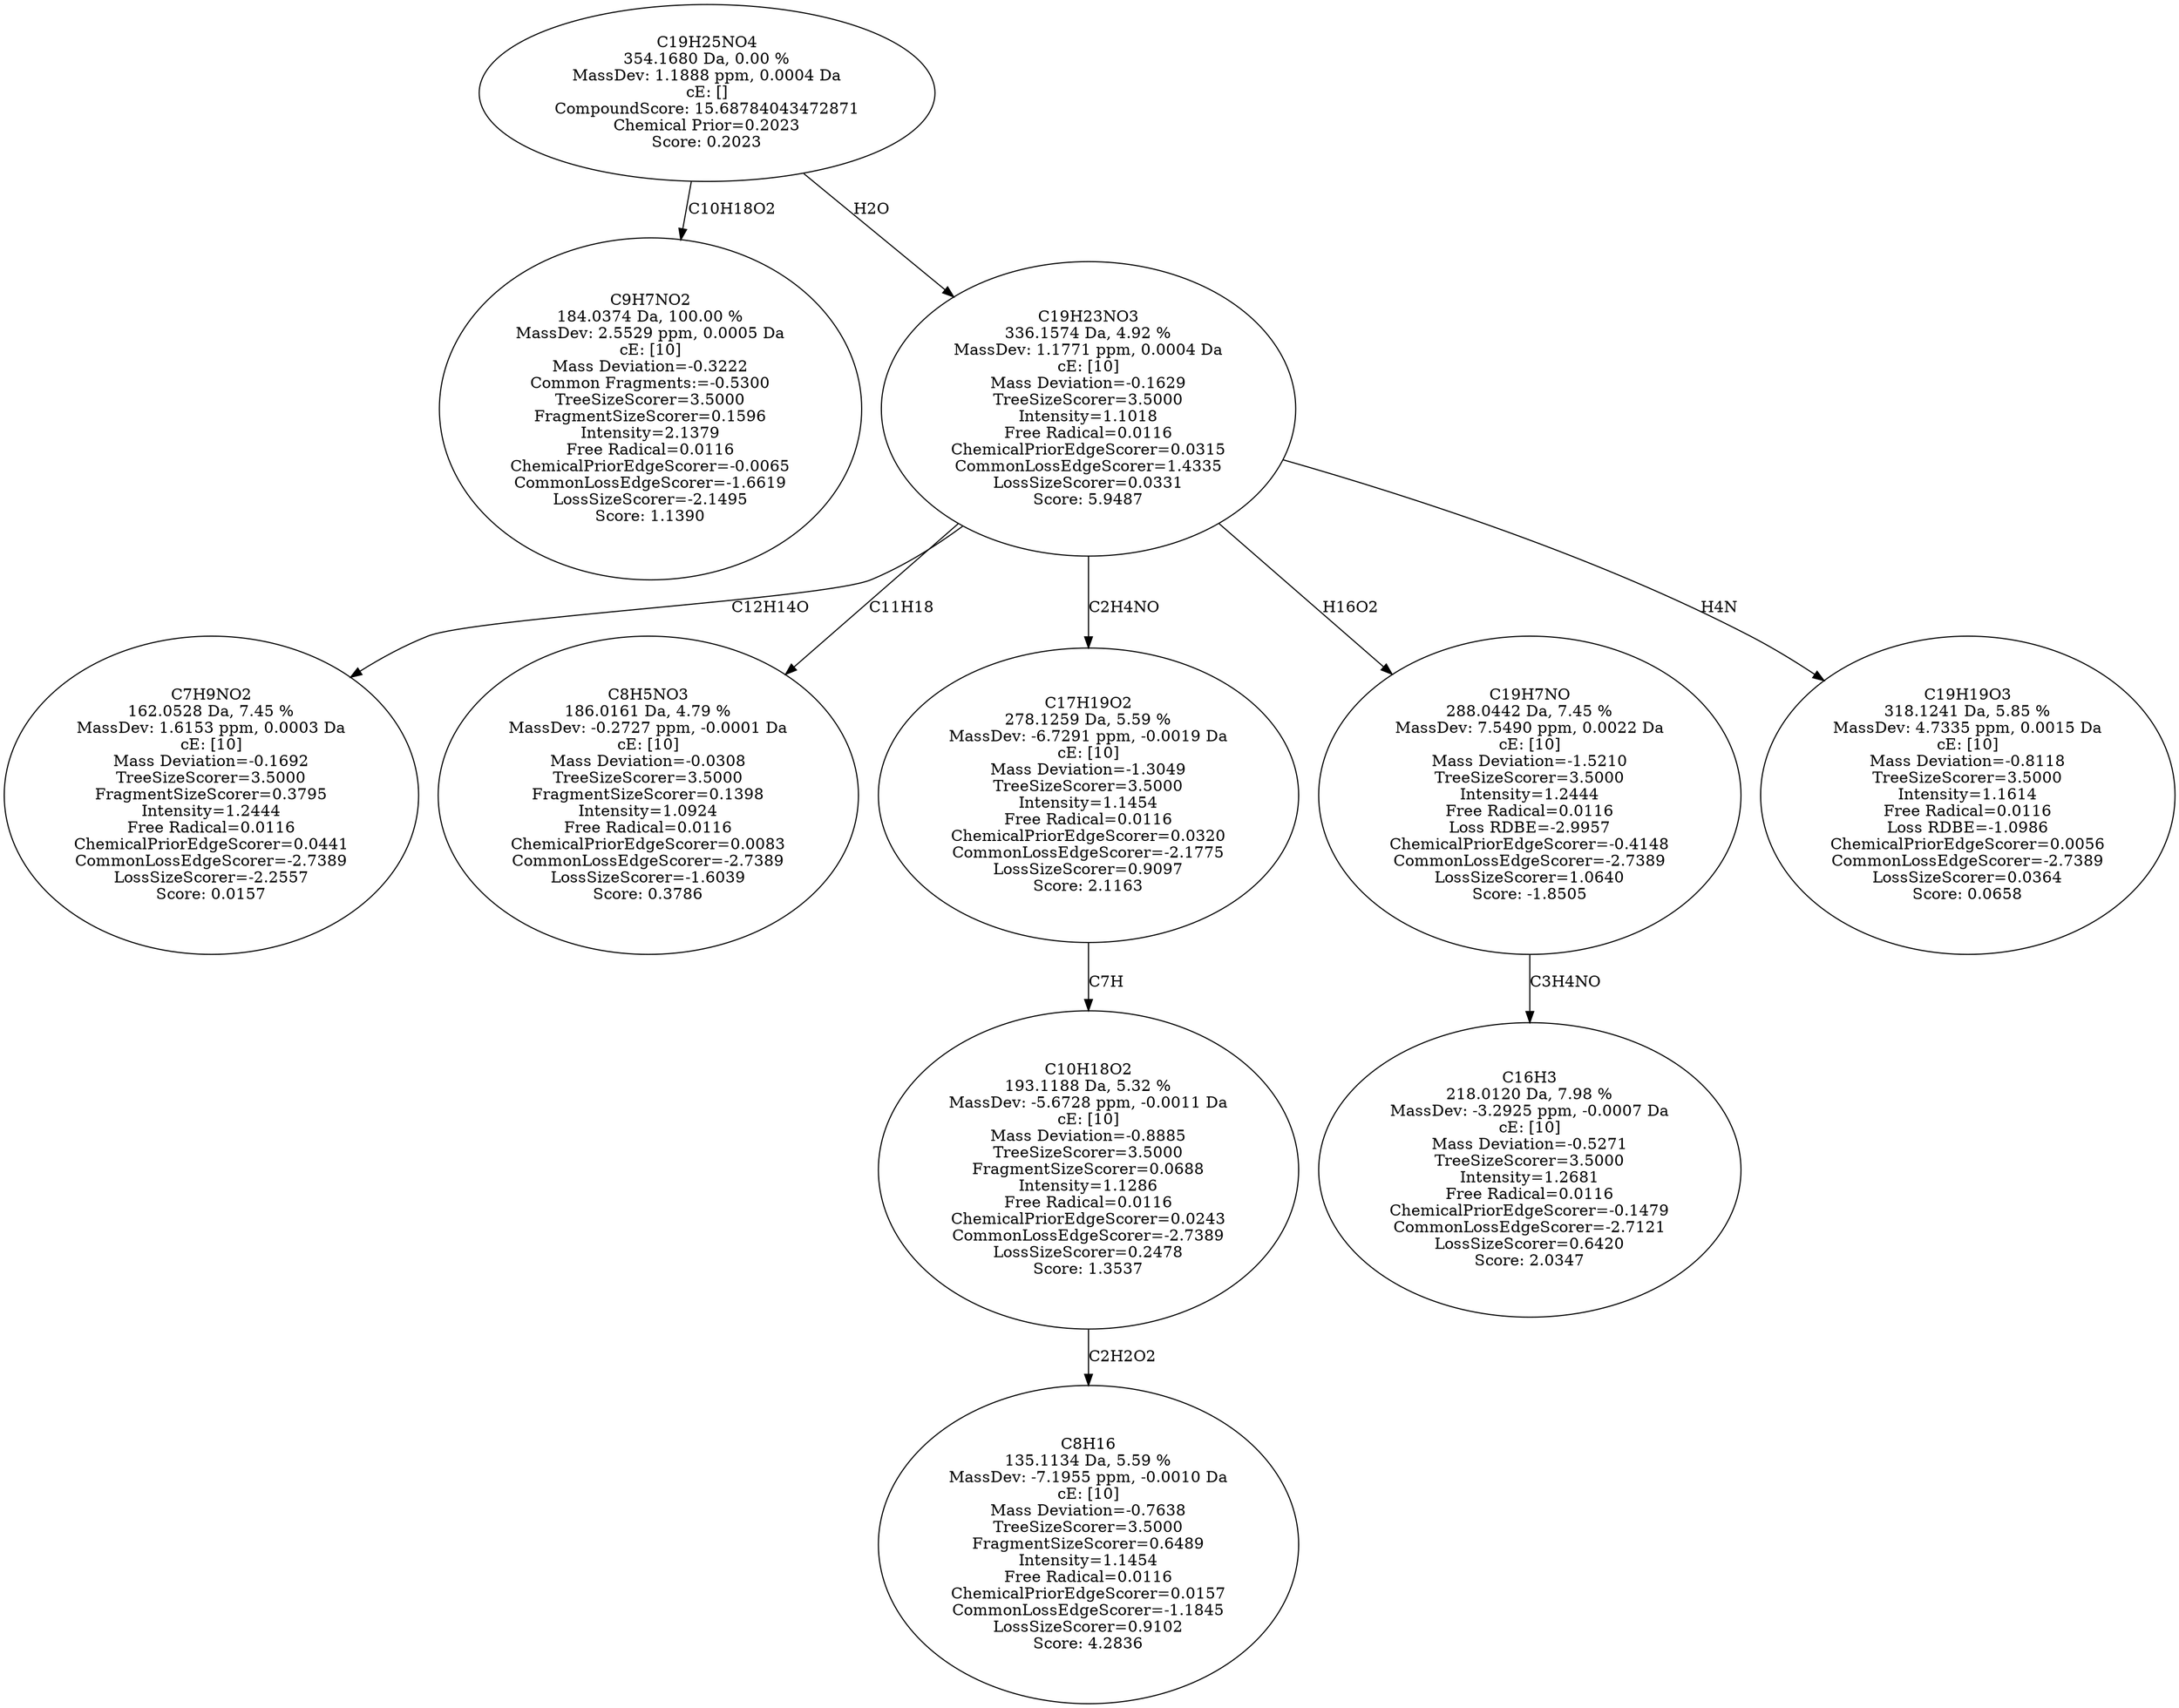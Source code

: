 strict digraph {
v1 [label="C9H7NO2\n184.0374 Da, 100.00 %\nMassDev: 2.5529 ppm, 0.0005 Da\ncE: [10]\nMass Deviation=-0.3222\nCommon Fragments:=-0.5300\nTreeSizeScorer=3.5000\nFragmentSizeScorer=0.1596\nIntensity=2.1379\nFree Radical=0.0116\nChemicalPriorEdgeScorer=-0.0065\nCommonLossEdgeScorer=-1.6619\nLossSizeScorer=-2.1495\nScore: 1.1390"];
v2 [label="C7H9NO2\n162.0528 Da, 7.45 %\nMassDev: 1.6153 ppm, 0.0003 Da\ncE: [10]\nMass Deviation=-0.1692\nTreeSizeScorer=3.5000\nFragmentSizeScorer=0.3795\nIntensity=1.2444\nFree Radical=0.0116\nChemicalPriorEdgeScorer=0.0441\nCommonLossEdgeScorer=-2.7389\nLossSizeScorer=-2.2557\nScore: 0.0157"];
v3 [label="C8H5NO3\n186.0161 Da, 4.79 %\nMassDev: -0.2727 ppm, -0.0001 Da\ncE: [10]\nMass Deviation=-0.0308\nTreeSizeScorer=3.5000\nFragmentSizeScorer=0.1398\nIntensity=1.0924\nFree Radical=0.0116\nChemicalPriorEdgeScorer=0.0083\nCommonLossEdgeScorer=-2.7389\nLossSizeScorer=-1.6039\nScore: 0.3786"];
v4 [label="C8H16\n135.1134 Da, 5.59 %\nMassDev: -7.1955 ppm, -0.0010 Da\ncE: [10]\nMass Deviation=-0.7638\nTreeSizeScorer=3.5000\nFragmentSizeScorer=0.6489\nIntensity=1.1454\nFree Radical=0.0116\nChemicalPriorEdgeScorer=0.0157\nCommonLossEdgeScorer=-1.1845\nLossSizeScorer=0.9102\nScore: 4.2836"];
v5 [label="C10H18O2\n193.1188 Da, 5.32 %\nMassDev: -5.6728 ppm, -0.0011 Da\ncE: [10]\nMass Deviation=-0.8885\nTreeSizeScorer=3.5000\nFragmentSizeScorer=0.0688\nIntensity=1.1286\nFree Radical=0.0116\nChemicalPriorEdgeScorer=0.0243\nCommonLossEdgeScorer=-2.7389\nLossSizeScorer=0.2478\nScore: 1.3537"];
v6 [label="C17H19O2\n278.1259 Da, 5.59 %\nMassDev: -6.7291 ppm, -0.0019 Da\ncE: [10]\nMass Deviation=-1.3049\nTreeSizeScorer=3.5000\nIntensity=1.1454\nFree Radical=0.0116\nChemicalPriorEdgeScorer=0.0320\nCommonLossEdgeScorer=-2.1775\nLossSizeScorer=0.9097\nScore: 2.1163"];
v7 [label="C16H3\n218.0120 Da, 7.98 %\nMassDev: -3.2925 ppm, -0.0007 Da\ncE: [10]\nMass Deviation=-0.5271\nTreeSizeScorer=3.5000\nIntensity=1.2681\nFree Radical=0.0116\nChemicalPriorEdgeScorer=-0.1479\nCommonLossEdgeScorer=-2.7121\nLossSizeScorer=0.6420\nScore: 2.0347"];
v8 [label="C19H7NO\n288.0442 Da, 7.45 %\nMassDev: 7.5490 ppm, 0.0022 Da\ncE: [10]\nMass Deviation=-1.5210\nTreeSizeScorer=3.5000\nIntensity=1.2444\nFree Radical=0.0116\nLoss RDBE=-2.9957\nChemicalPriorEdgeScorer=-0.4148\nCommonLossEdgeScorer=-2.7389\nLossSizeScorer=1.0640\nScore: -1.8505"];
v9 [label="C19H19O3\n318.1241 Da, 5.85 %\nMassDev: 4.7335 ppm, 0.0015 Da\ncE: [10]\nMass Deviation=-0.8118\nTreeSizeScorer=3.5000\nIntensity=1.1614\nFree Radical=0.0116\nLoss RDBE=-1.0986\nChemicalPriorEdgeScorer=0.0056\nCommonLossEdgeScorer=-2.7389\nLossSizeScorer=0.0364\nScore: 0.0658"];
v10 [label="C19H23NO3\n336.1574 Da, 4.92 %\nMassDev: 1.1771 ppm, 0.0004 Da\ncE: [10]\nMass Deviation=-0.1629\nTreeSizeScorer=3.5000\nIntensity=1.1018\nFree Radical=0.0116\nChemicalPriorEdgeScorer=0.0315\nCommonLossEdgeScorer=1.4335\nLossSizeScorer=0.0331\nScore: 5.9487"];
v11 [label="C19H25NO4\n354.1680 Da, 0.00 %\nMassDev: 1.1888 ppm, 0.0004 Da\ncE: []\nCompoundScore: 15.68784043472871\nChemical Prior=0.2023\nScore: 0.2023"];
v11 -> v1 [label="C10H18O2"];
v10 -> v2 [label="C12H14O"];
v10 -> v3 [label="C11H18"];
v5 -> v4 [label="C2H2O2"];
v6 -> v5 [label="C7H"];
v10 -> v6 [label="C2H4NO"];
v8 -> v7 [label="C3H4NO"];
v10 -> v8 [label="H16O2"];
v10 -> v9 [label="H4N"];
v11 -> v10 [label="H2O"];
}